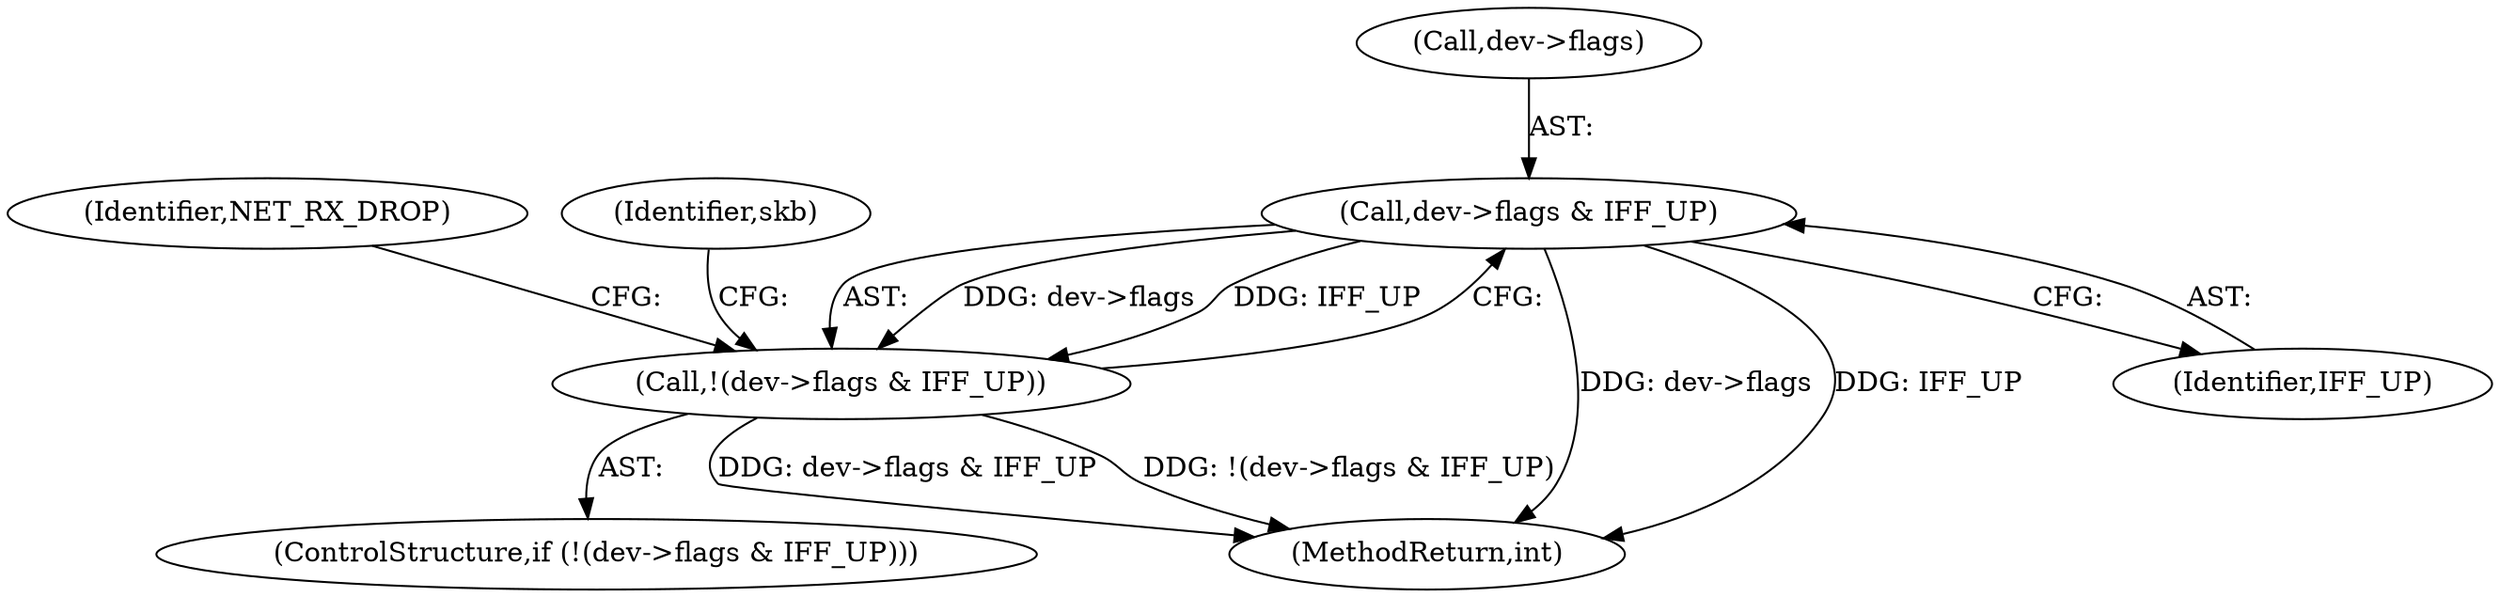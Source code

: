 digraph "0_linux_6ec82562ffc6f297d0de36d65776cff8e5704867_0@pointer" {
"1000108" [label="(Call,dev->flags & IFF_UP)"];
"1000107" [label="(Call,!(dev->flags & IFF_UP))"];
"1000109" [label="(Call,dev->flags)"];
"1000108" [label="(Call,dev->flags & IFF_UP)"];
"1000106" [label="(ControlStructure,if (!(dev->flags & IFF_UP)))"];
"1000154" [label="(MethodReturn,int)"];
"1000112" [label="(Identifier,IFF_UP)"];
"1000114" [label="(Identifier,NET_RX_DROP)"];
"1000118" [label="(Identifier,skb)"];
"1000107" [label="(Call,!(dev->flags & IFF_UP))"];
"1000108" -> "1000107"  [label="AST: "];
"1000108" -> "1000112"  [label="CFG: "];
"1000109" -> "1000108"  [label="AST: "];
"1000112" -> "1000108"  [label="AST: "];
"1000107" -> "1000108"  [label="CFG: "];
"1000108" -> "1000154"  [label="DDG: dev->flags"];
"1000108" -> "1000154"  [label="DDG: IFF_UP"];
"1000108" -> "1000107"  [label="DDG: dev->flags"];
"1000108" -> "1000107"  [label="DDG: IFF_UP"];
"1000107" -> "1000106"  [label="AST: "];
"1000114" -> "1000107"  [label="CFG: "];
"1000118" -> "1000107"  [label="CFG: "];
"1000107" -> "1000154"  [label="DDG: dev->flags & IFF_UP"];
"1000107" -> "1000154"  [label="DDG: !(dev->flags & IFF_UP)"];
}
